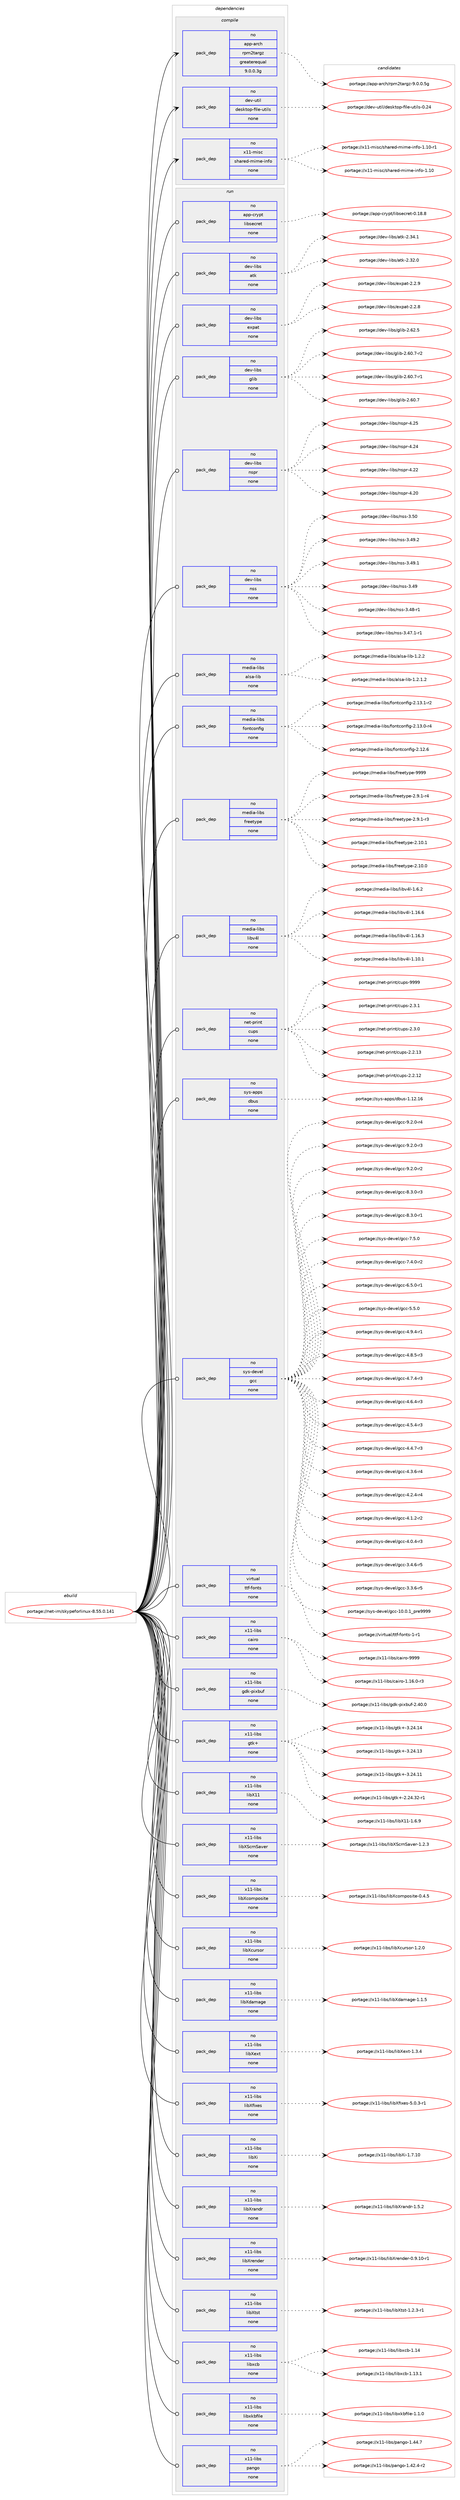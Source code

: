 digraph prolog {

# *************
# Graph options
# *************

newrank=true;
concentrate=true;
compound=true;
graph [rankdir=LR,fontname=Helvetica,fontsize=10,ranksep=1.5];#, ranksep=2.5, nodesep=0.2];
edge  [arrowhead=vee];
node  [fontname=Helvetica,fontsize=10];

# **********
# The ebuild
# **********

subgraph cluster_leftcol {
color=gray;
rank=same;
label=<<i>ebuild</i>>;
id [label="portage://net-im/skypeforlinux-8.55.0.141", color=red, width=4, href="../net-im/skypeforlinux-8.55.0.141.svg"];
}

# ****************
# The dependencies
# ****************

subgraph cluster_midcol {
color=gray;
label=<<i>dependencies</i>>;
subgraph cluster_compile {
fillcolor="#eeeeee";
style=filled;
label=<<i>compile</i>>;
subgraph pack64793 {
dependency84570 [label=<<TABLE BORDER="0" CELLBORDER="1" CELLSPACING="0" CELLPADDING="4" WIDTH="220"><TR><TD ROWSPAN="6" CELLPADDING="30">pack_dep</TD></TR><TR><TD WIDTH="110">no</TD></TR><TR><TD>app-arch</TD></TR><TR><TD>rpm2targz</TD></TR><TR><TD>greaterequal</TD></TR><TR><TD>9.0.0.3g</TD></TR></TABLE>>, shape=none, color=blue];
}
id:e -> dependency84570:w [weight=20,style="solid",arrowhead="vee"];
subgraph pack64794 {
dependency84571 [label=<<TABLE BORDER="0" CELLBORDER="1" CELLSPACING="0" CELLPADDING="4" WIDTH="220"><TR><TD ROWSPAN="6" CELLPADDING="30">pack_dep</TD></TR><TR><TD WIDTH="110">no</TD></TR><TR><TD>dev-util</TD></TR><TR><TD>desktop-file-utils</TD></TR><TR><TD>none</TD></TR><TR><TD></TD></TR></TABLE>>, shape=none, color=blue];
}
id:e -> dependency84571:w [weight=20,style="solid",arrowhead="vee"];
subgraph pack64795 {
dependency84572 [label=<<TABLE BORDER="0" CELLBORDER="1" CELLSPACING="0" CELLPADDING="4" WIDTH="220"><TR><TD ROWSPAN="6" CELLPADDING="30">pack_dep</TD></TR><TR><TD WIDTH="110">no</TD></TR><TR><TD>x11-misc</TD></TR><TR><TD>shared-mime-info</TD></TR><TR><TD>none</TD></TR><TR><TD></TD></TR></TABLE>>, shape=none, color=blue];
}
id:e -> dependency84572:w [weight=20,style="solid",arrowhead="vee"];
}
subgraph cluster_compileandrun {
fillcolor="#eeeeee";
style=filled;
label=<<i>compile and run</i>>;
}
subgraph cluster_run {
fillcolor="#eeeeee";
style=filled;
label=<<i>run</i>>;
subgraph pack64796 {
dependency84573 [label=<<TABLE BORDER="0" CELLBORDER="1" CELLSPACING="0" CELLPADDING="4" WIDTH="220"><TR><TD ROWSPAN="6" CELLPADDING="30">pack_dep</TD></TR><TR><TD WIDTH="110">no</TD></TR><TR><TD>app-crypt</TD></TR><TR><TD>libsecret</TD></TR><TR><TD>none</TD></TR><TR><TD></TD></TR></TABLE>>, shape=none, color=blue];
}
id:e -> dependency84573:w [weight=20,style="solid",arrowhead="odot"];
subgraph pack64797 {
dependency84574 [label=<<TABLE BORDER="0" CELLBORDER="1" CELLSPACING="0" CELLPADDING="4" WIDTH="220"><TR><TD ROWSPAN="6" CELLPADDING="30">pack_dep</TD></TR><TR><TD WIDTH="110">no</TD></TR><TR><TD>dev-libs</TD></TR><TR><TD>atk</TD></TR><TR><TD>none</TD></TR><TR><TD></TD></TR></TABLE>>, shape=none, color=blue];
}
id:e -> dependency84574:w [weight=20,style="solid",arrowhead="odot"];
subgraph pack64798 {
dependency84575 [label=<<TABLE BORDER="0" CELLBORDER="1" CELLSPACING="0" CELLPADDING="4" WIDTH="220"><TR><TD ROWSPAN="6" CELLPADDING="30">pack_dep</TD></TR><TR><TD WIDTH="110">no</TD></TR><TR><TD>dev-libs</TD></TR><TR><TD>expat</TD></TR><TR><TD>none</TD></TR><TR><TD></TD></TR></TABLE>>, shape=none, color=blue];
}
id:e -> dependency84575:w [weight=20,style="solid",arrowhead="odot"];
subgraph pack64799 {
dependency84576 [label=<<TABLE BORDER="0" CELLBORDER="1" CELLSPACING="0" CELLPADDING="4" WIDTH="220"><TR><TD ROWSPAN="6" CELLPADDING="30">pack_dep</TD></TR><TR><TD WIDTH="110">no</TD></TR><TR><TD>dev-libs</TD></TR><TR><TD>glib</TD></TR><TR><TD>none</TD></TR><TR><TD></TD></TR></TABLE>>, shape=none, color=blue];
}
id:e -> dependency84576:w [weight=20,style="solid",arrowhead="odot"];
subgraph pack64800 {
dependency84577 [label=<<TABLE BORDER="0" CELLBORDER="1" CELLSPACING="0" CELLPADDING="4" WIDTH="220"><TR><TD ROWSPAN="6" CELLPADDING="30">pack_dep</TD></TR><TR><TD WIDTH="110">no</TD></TR><TR><TD>dev-libs</TD></TR><TR><TD>nspr</TD></TR><TR><TD>none</TD></TR><TR><TD></TD></TR></TABLE>>, shape=none, color=blue];
}
id:e -> dependency84577:w [weight=20,style="solid",arrowhead="odot"];
subgraph pack64801 {
dependency84578 [label=<<TABLE BORDER="0" CELLBORDER="1" CELLSPACING="0" CELLPADDING="4" WIDTH="220"><TR><TD ROWSPAN="6" CELLPADDING="30">pack_dep</TD></TR><TR><TD WIDTH="110">no</TD></TR><TR><TD>dev-libs</TD></TR><TR><TD>nss</TD></TR><TR><TD>none</TD></TR><TR><TD></TD></TR></TABLE>>, shape=none, color=blue];
}
id:e -> dependency84578:w [weight=20,style="solid",arrowhead="odot"];
subgraph pack64802 {
dependency84579 [label=<<TABLE BORDER="0" CELLBORDER="1" CELLSPACING="0" CELLPADDING="4" WIDTH="220"><TR><TD ROWSPAN="6" CELLPADDING="30">pack_dep</TD></TR><TR><TD WIDTH="110">no</TD></TR><TR><TD>media-libs</TD></TR><TR><TD>alsa-lib</TD></TR><TR><TD>none</TD></TR><TR><TD></TD></TR></TABLE>>, shape=none, color=blue];
}
id:e -> dependency84579:w [weight=20,style="solid",arrowhead="odot"];
subgraph pack64803 {
dependency84580 [label=<<TABLE BORDER="0" CELLBORDER="1" CELLSPACING="0" CELLPADDING="4" WIDTH="220"><TR><TD ROWSPAN="6" CELLPADDING="30">pack_dep</TD></TR><TR><TD WIDTH="110">no</TD></TR><TR><TD>media-libs</TD></TR><TR><TD>fontconfig</TD></TR><TR><TD>none</TD></TR><TR><TD></TD></TR></TABLE>>, shape=none, color=blue];
}
id:e -> dependency84580:w [weight=20,style="solid",arrowhead="odot"];
subgraph pack64804 {
dependency84581 [label=<<TABLE BORDER="0" CELLBORDER="1" CELLSPACING="0" CELLPADDING="4" WIDTH="220"><TR><TD ROWSPAN="6" CELLPADDING="30">pack_dep</TD></TR><TR><TD WIDTH="110">no</TD></TR><TR><TD>media-libs</TD></TR><TR><TD>freetype</TD></TR><TR><TD>none</TD></TR><TR><TD></TD></TR></TABLE>>, shape=none, color=blue];
}
id:e -> dependency84581:w [weight=20,style="solid",arrowhead="odot"];
subgraph pack64805 {
dependency84582 [label=<<TABLE BORDER="0" CELLBORDER="1" CELLSPACING="0" CELLPADDING="4" WIDTH="220"><TR><TD ROWSPAN="6" CELLPADDING="30">pack_dep</TD></TR><TR><TD WIDTH="110">no</TD></TR><TR><TD>media-libs</TD></TR><TR><TD>libv4l</TD></TR><TR><TD>none</TD></TR><TR><TD></TD></TR></TABLE>>, shape=none, color=blue];
}
id:e -> dependency84582:w [weight=20,style="solid",arrowhead="odot"];
subgraph pack64806 {
dependency84583 [label=<<TABLE BORDER="0" CELLBORDER="1" CELLSPACING="0" CELLPADDING="4" WIDTH="220"><TR><TD ROWSPAN="6" CELLPADDING="30">pack_dep</TD></TR><TR><TD WIDTH="110">no</TD></TR><TR><TD>net-print</TD></TR><TR><TD>cups</TD></TR><TR><TD>none</TD></TR><TR><TD></TD></TR></TABLE>>, shape=none, color=blue];
}
id:e -> dependency84583:w [weight=20,style="solid",arrowhead="odot"];
subgraph pack64807 {
dependency84584 [label=<<TABLE BORDER="0" CELLBORDER="1" CELLSPACING="0" CELLPADDING="4" WIDTH="220"><TR><TD ROWSPAN="6" CELLPADDING="30">pack_dep</TD></TR><TR><TD WIDTH="110">no</TD></TR><TR><TD>sys-apps</TD></TR><TR><TD>dbus</TD></TR><TR><TD>none</TD></TR><TR><TD></TD></TR></TABLE>>, shape=none, color=blue];
}
id:e -> dependency84584:w [weight=20,style="solid",arrowhead="odot"];
subgraph pack64808 {
dependency84585 [label=<<TABLE BORDER="0" CELLBORDER="1" CELLSPACING="0" CELLPADDING="4" WIDTH="220"><TR><TD ROWSPAN="6" CELLPADDING="30">pack_dep</TD></TR><TR><TD WIDTH="110">no</TD></TR><TR><TD>sys-devel</TD></TR><TR><TD>gcc</TD></TR><TR><TD>none</TD></TR><TR><TD></TD></TR></TABLE>>, shape=none, color=blue];
}
id:e -> dependency84585:w [weight=20,style="solid",arrowhead="odot"];
subgraph pack64809 {
dependency84586 [label=<<TABLE BORDER="0" CELLBORDER="1" CELLSPACING="0" CELLPADDING="4" WIDTH="220"><TR><TD ROWSPAN="6" CELLPADDING="30">pack_dep</TD></TR><TR><TD WIDTH="110">no</TD></TR><TR><TD>virtual</TD></TR><TR><TD>ttf-fonts</TD></TR><TR><TD>none</TD></TR><TR><TD></TD></TR></TABLE>>, shape=none, color=blue];
}
id:e -> dependency84586:w [weight=20,style="solid",arrowhead="odot"];
subgraph pack64810 {
dependency84587 [label=<<TABLE BORDER="0" CELLBORDER="1" CELLSPACING="0" CELLPADDING="4" WIDTH="220"><TR><TD ROWSPAN="6" CELLPADDING="30">pack_dep</TD></TR><TR><TD WIDTH="110">no</TD></TR><TR><TD>x11-libs</TD></TR><TR><TD>cairo</TD></TR><TR><TD>none</TD></TR><TR><TD></TD></TR></TABLE>>, shape=none, color=blue];
}
id:e -> dependency84587:w [weight=20,style="solid",arrowhead="odot"];
subgraph pack64811 {
dependency84588 [label=<<TABLE BORDER="0" CELLBORDER="1" CELLSPACING="0" CELLPADDING="4" WIDTH="220"><TR><TD ROWSPAN="6" CELLPADDING="30">pack_dep</TD></TR><TR><TD WIDTH="110">no</TD></TR><TR><TD>x11-libs</TD></TR><TR><TD>gdk-pixbuf</TD></TR><TR><TD>none</TD></TR><TR><TD></TD></TR></TABLE>>, shape=none, color=blue];
}
id:e -> dependency84588:w [weight=20,style="solid",arrowhead="odot"];
subgraph pack64812 {
dependency84589 [label=<<TABLE BORDER="0" CELLBORDER="1" CELLSPACING="0" CELLPADDING="4" WIDTH="220"><TR><TD ROWSPAN="6" CELLPADDING="30">pack_dep</TD></TR><TR><TD WIDTH="110">no</TD></TR><TR><TD>x11-libs</TD></TR><TR><TD>gtk+</TD></TR><TR><TD>none</TD></TR><TR><TD></TD></TR></TABLE>>, shape=none, color=blue];
}
id:e -> dependency84589:w [weight=20,style="solid",arrowhead="odot"];
subgraph pack64813 {
dependency84590 [label=<<TABLE BORDER="0" CELLBORDER="1" CELLSPACING="0" CELLPADDING="4" WIDTH="220"><TR><TD ROWSPAN="6" CELLPADDING="30">pack_dep</TD></TR><TR><TD WIDTH="110">no</TD></TR><TR><TD>x11-libs</TD></TR><TR><TD>libX11</TD></TR><TR><TD>none</TD></TR><TR><TD></TD></TR></TABLE>>, shape=none, color=blue];
}
id:e -> dependency84590:w [weight=20,style="solid",arrowhead="odot"];
subgraph pack64814 {
dependency84591 [label=<<TABLE BORDER="0" CELLBORDER="1" CELLSPACING="0" CELLPADDING="4" WIDTH="220"><TR><TD ROWSPAN="6" CELLPADDING="30">pack_dep</TD></TR><TR><TD WIDTH="110">no</TD></TR><TR><TD>x11-libs</TD></TR><TR><TD>libXScrnSaver</TD></TR><TR><TD>none</TD></TR><TR><TD></TD></TR></TABLE>>, shape=none, color=blue];
}
id:e -> dependency84591:w [weight=20,style="solid",arrowhead="odot"];
subgraph pack64815 {
dependency84592 [label=<<TABLE BORDER="0" CELLBORDER="1" CELLSPACING="0" CELLPADDING="4" WIDTH="220"><TR><TD ROWSPAN="6" CELLPADDING="30">pack_dep</TD></TR><TR><TD WIDTH="110">no</TD></TR><TR><TD>x11-libs</TD></TR><TR><TD>libXcomposite</TD></TR><TR><TD>none</TD></TR><TR><TD></TD></TR></TABLE>>, shape=none, color=blue];
}
id:e -> dependency84592:w [weight=20,style="solid",arrowhead="odot"];
subgraph pack64816 {
dependency84593 [label=<<TABLE BORDER="0" CELLBORDER="1" CELLSPACING="0" CELLPADDING="4" WIDTH="220"><TR><TD ROWSPAN="6" CELLPADDING="30">pack_dep</TD></TR><TR><TD WIDTH="110">no</TD></TR><TR><TD>x11-libs</TD></TR><TR><TD>libXcursor</TD></TR><TR><TD>none</TD></TR><TR><TD></TD></TR></TABLE>>, shape=none, color=blue];
}
id:e -> dependency84593:w [weight=20,style="solid",arrowhead="odot"];
subgraph pack64817 {
dependency84594 [label=<<TABLE BORDER="0" CELLBORDER="1" CELLSPACING="0" CELLPADDING="4" WIDTH="220"><TR><TD ROWSPAN="6" CELLPADDING="30">pack_dep</TD></TR><TR><TD WIDTH="110">no</TD></TR><TR><TD>x11-libs</TD></TR><TR><TD>libXdamage</TD></TR><TR><TD>none</TD></TR><TR><TD></TD></TR></TABLE>>, shape=none, color=blue];
}
id:e -> dependency84594:w [weight=20,style="solid",arrowhead="odot"];
subgraph pack64818 {
dependency84595 [label=<<TABLE BORDER="0" CELLBORDER="1" CELLSPACING="0" CELLPADDING="4" WIDTH="220"><TR><TD ROWSPAN="6" CELLPADDING="30">pack_dep</TD></TR><TR><TD WIDTH="110">no</TD></TR><TR><TD>x11-libs</TD></TR><TR><TD>libXext</TD></TR><TR><TD>none</TD></TR><TR><TD></TD></TR></TABLE>>, shape=none, color=blue];
}
id:e -> dependency84595:w [weight=20,style="solid",arrowhead="odot"];
subgraph pack64819 {
dependency84596 [label=<<TABLE BORDER="0" CELLBORDER="1" CELLSPACING="0" CELLPADDING="4" WIDTH="220"><TR><TD ROWSPAN="6" CELLPADDING="30">pack_dep</TD></TR><TR><TD WIDTH="110">no</TD></TR><TR><TD>x11-libs</TD></TR><TR><TD>libXfixes</TD></TR><TR><TD>none</TD></TR><TR><TD></TD></TR></TABLE>>, shape=none, color=blue];
}
id:e -> dependency84596:w [weight=20,style="solid",arrowhead="odot"];
subgraph pack64820 {
dependency84597 [label=<<TABLE BORDER="0" CELLBORDER="1" CELLSPACING="0" CELLPADDING="4" WIDTH="220"><TR><TD ROWSPAN="6" CELLPADDING="30">pack_dep</TD></TR><TR><TD WIDTH="110">no</TD></TR><TR><TD>x11-libs</TD></TR><TR><TD>libXi</TD></TR><TR><TD>none</TD></TR><TR><TD></TD></TR></TABLE>>, shape=none, color=blue];
}
id:e -> dependency84597:w [weight=20,style="solid",arrowhead="odot"];
subgraph pack64821 {
dependency84598 [label=<<TABLE BORDER="0" CELLBORDER="1" CELLSPACING="0" CELLPADDING="4" WIDTH="220"><TR><TD ROWSPAN="6" CELLPADDING="30">pack_dep</TD></TR><TR><TD WIDTH="110">no</TD></TR><TR><TD>x11-libs</TD></TR><TR><TD>libXrandr</TD></TR><TR><TD>none</TD></TR><TR><TD></TD></TR></TABLE>>, shape=none, color=blue];
}
id:e -> dependency84598:w [weight=20,style="solid",arrowhead="odot"];
subgraph pack64822 {
dependency84599 [label=<<TABLE BORDER="0" CELLBORDER="1" CELLSPACING="0" CELLPADDING="4" WIDTH="220"><TR><TD ROWSPAN="6" CELLPADDING="30">pack_dep</TD></TR><TR><TD WIDTH="110">no</TD></TR><TR><TD>x11-libs</TD></TR><TR><TD>libXrender</TD></TR><TR><TD>none</TD></TR><TR><TD></TD></TR></TABLE>>, shape=none, color=blue];
}
id:e -> dependency84599:w [weight=20,style="solid",arrowhead="odot"];
subgraph pack64823 {
dependency84600 [label=<<TABLE BORDER="0" CELLBORDER="1" CELLSPACING="0" CELLPADDING="4" WIDTH="220"><TR><TD ROWSPAN="6" CELLPADDING="30">pack_dep</TD></TR><TR><TD WIDTH="110">no</TD></TR><TR><TD>x11-libs</TD></TR><TR><TD>libXtst</TD></TR><TR><TD>none</TD></TR><TR><TD></TD></TR></TABLE>>, shape=none, color=blue];
}
id:e -> dependency84600:w [weight=20,style="solid",arrowhead="odot"];
subgraph pack64824 {
dependency84601 [label=<<TABLE BORDER="0" CELLBORDER="1" CELLSPACING="0" CELLPADDING="4" WIDTH="220"><TR><TD ROWSPAN="6" CELLPADDING="30">pack_dep</TD></TR><TR><TD WIDTH="110">no</TD></TR><TR><TD>x11-libs</TD></TR><TR><TD>libxcb</TD></TR><TR><TD>none</TD></TR><TR><TD></TD></TR></TABLE>>, shape=none, color=blue];
}
id:e -> dependency84601:w [weight=20,style="solid",arrowhead="odot"];
subgraph pack64825 {
dependency84602 [label=<<TABLE BORDER="0" CELLBORDER="1" CELLSPACING="0" CELLPADDING="4" WIDTH="220"><TR><TD ROWSPAN="6" CELLPADDING="30">pack_dep</TD></TR><TR><TD WIDTH="110">no</TD></TR><TR><TD>x11-libs</TD></TR><TR><TD>libxkbfile</TD></TR><TR><TD>none</TD></TR><TR><TD></TD></TR></TABLE>>, shape=none, color=blue];
}
id:e -> dependency84602:w [weight=20,style="solid",arrowhead="odot"];
subgraph pack64826 {
dependency84603 [label=<<TABLE BORDER="0" CELLBORDER="1" CELLSPACING="0" CELLPADDING="4" WIDTH="220"><TR><TD ROWSPAN="6" CELLPADDING="30">pack_dep</TD></TR><TR><TD WIDTH="110">no</TD></TR><TR><TD>x11-libs</TD></TR><TR><TD>pango</TD></TR><TR><TD>none</TD></TR><TR><TD></TD></TR></TABLE>>, shape=none, color=blue];
}
id:e -> dependency84603:w [weight=20,style="solid",arrowhead="odot"];
}
}

# **************
# The candidates
# **************

subgraph cluster_choices {
rank=same;
color=gray;
label=<<i>candidates</i>>;

subgraph choice64793 {
color=black;
nodesep=1;
choice971121124597114991044711411210950116971141031224557464846484653103 [label="portage://app-arch/rpm2targz-9.0.0.5g", color=red, width=4,href="../app-arch/rpm2targz-9.0.0.5g.svg"];
dependency84570:e -> choice971121124597114991044711411210950116971141031224557464846484653103:w [style=dotted,weight="100"];
}
subgraph choice64794 {
color=black;
nodesep=1;
choice100101118451171161051084710010111510711611111245102105108101451171161051081154548465052 [label="portage://dev-util/desktop-file-utils-0.24", color=red, width=4,href="../dev-util/desktop-file-utils-0.24.svg"];
dependency84571:e -> choice100101118451171161051084710010111510711611111245102105108101451171161051081154548465052:w [style=dotted,weight="100"];
}
subgraph choice64795 {
color=black;
nodesep=1;
choice120494945109105115994711510497114101100451091051091014510511010211145494649484511449 [label="portage://x11-misc/shared-mime-info-1.10-r1", color=red, width=4,href="../x11-misc/shared-mime-info-1.10-r1.svg"];
choice12049494510910511599471151049711410110045109105109101451051101021114549464948 [label="portage://x11-misc/shared-mime-info-1.10", color=red, width=4,href="../x11-misc/shared-mime-info-1.10.svg"];
dependency84572:e -> choice120494945109105115994711510497114101100451091051091014510511010211145494649484511449:w [style=dotted,weight="100"];
dependency84572:e -> choice12049494510910511599471151049711410110045109105109101451051101021114549464948:w [style=dotted,weight="100"];
}
subgraph choice64796 {
color=black;
nodesep=1;
choice97112112459911412111211647108105981151019911410111645484649564656 [label="portage://app-crypt/libsecret-0.18.8", color=red, width=4,href="../app-crypt/libsecret-0.18.8.svg"];
dependency84573:e -> choice97112112459911412111211647108105981151019911410111645484649564656:w [style=dotted,weight="100"];
}
subgraph choice64797 {
color=black;
nodesep=1;
choice1001011184510810598115479711610745504651524649 [label="portage://dev-libs/atk-2.34.1", color=red, width=4,href="../dev-libs/atk-2.34.1.svg"];
choice1001011184510810598115479711610745504651504648 [label="portage://dev-libs/atk-2.32.0", color=red, width=4,href="../dev-libs/atk-2.32.0.svg"];
dependency84574:e -> choice1001011184510810598115479711610745504651524649:w [style=dotted,weight="100"];
dependency84574:e -> choice1001011184510810598115479711610745504651504648:w [style=dotted,weight="100"];
}
subgraph choice64798 {
color=black;
nodesep=1;
choice10010111845108105981154710112011297116455046504657 [label="portage://dev-libs/expat-2.2.9", color=red, width=4,href="../dev-libs/expat-2.2.9.svg"];
choice10010111845108105981154710112011297116455046504656 [label="portage://dev-libs/expat-2.2.8", color=red, width=4,href="../dev-libs/expat-2.2.8.svg"];
dependency84575:e -> choice10010111845108105981154710112011297116455046504657:w [style=dotted,weight="100"];
dependency84575:e -> choice10010111845108105981154710112011297116455046504656:w [style=dotted,weight="100"];
}
subgraph choice64799 {
color=black;
nodesep=1;
choice1001011184510810598115471031081059845504654504653 [label="portage://dev-libs/glib-2.62.5", color=red, width=4,href="../dev-libs/glib-2.62.5.svg"];
choice10010111845108105981154710310810598455046544846554511450 [label="portage://dev-libs/glib-2.60.7-r2", color=red, width=4,href="../dev-libs/glib-2.60.7-r2.svg"];
choice10010111845108105981154710310810598455046544846554511449 [label="portage://dev-libs/glib-2.60.7-r1", color=red, width=4,href="../dev-libs/glib-2.60.7-r1.svg"];
choice1001011184510810598115471031081059845504654484655 [label="portage://dev-libs/glib-2.60.7", color=red, width=4,href="../dev-libs/glib-2.60.7.svg"];
dependency84576:e -> choice1001011184510810598115471031081059845504654504653:w [style=dotted,weight="100"];
dependency84576:e -> choice10010111845108105981154710310810598455046544846554511450:w [style=dotted,weight="100"];
dependency84576:e -> choice10010111845108105981154710310810598455046544846554511449:w [style=dotted,weight="100"];
dependency84576:e -> choice1001011184510810598115471031081059845504654484655:w [style=dotted,weight="100"];
}
subgraph choice64800 {
color=black;
nodesep=1;
choice1001011184510810598115471101151121144552465053 [label="portage://dev-libs/nspr-4.25", color=red, width=4,href="../dev-libs/nspr-4.25.svg"];
choice1001011184510810598115471101151121144552465052 [label="portage://dev-libs/nspr-4.24", color=red, width=4,href="../dev-libs/nspr-4.24.svg"];
choice1001011184510810598115471101151121144552465050 [label="portage://dev-libs/nspr-4.22", color=red, width=4,href="../dev-libs/nspr-4.22.svg"];
choice1001011184510810598115471101151121144552465048 [label="portage://dev-libs/nspr-4.20", color=red, width=4,href="../dev-libs/nspr-4.20.svg"];
dependency84577:e -> choice1001011184510810598115471101151121144552465053:w [style=dotted,weight="100"];
dependency84577:e -> choice1001011184510810598115471101151121144552465052:w [style=dotted,weight="100"];
dependency84577:e -> choice1001011184510810598115471101151121144552465050:w [style=dotted,weight="100"];
dependency84577:e -> choice1001011184510810598115471101151121144552465048:w [style=dotted,weight="100"];
}
subgraph choice64801 {
color=black;
nodesep=1;
choice1001011184510810598115471101151154551465348 [label="portage://dev-libs/nss-3.50", color=red, width=4,href="../dev-libs/nss-3.50.svg"];
choice10010111845108105981154711011511545514652574650 [label="portage://dev-libs/nss-3.49.2", color=red, width=4,href="../dev-libs/nss-3.49.2.svg"];
choice10010111845108105981154711011511545514652574649 [label="portage://dev-libs/nss-3.49.1", color=red, width=4,href="../dev-libs/nss-3.49.1.svg"];
choice1001011184510810598115471101151154551465257 [label="portage://dev-libs/nss-3.49", color=red, width=4,href="../dev-libs/nss-3.49.svg"];
choice10010111845108105981154711011511545514652564511449 [label="portage://dev-libs/nss-3.48-r1", color=red, width=4,href="../dev-libs/nss-3.48-r1.svg"];
choice100101118451081059811547110115115455146525546494511449 [label="portage://dev-libs/nss-3.47.1-r1", color=red, width=4,href="../dev-libs/nss-3.47.1-r1.svg"];
dependency84578:e -> choice1001011184510810598115471101151154551465348:w [style=dotted,weight="100"];
dependency84578:e -> choice10010111845108105981154711011511545514652574650:w [style=dotted,weight="100"];
dependency84578:e -> choice10010111845108105981154711011511545514652574649:w [style=dotted,weight="100"];
dependency84578:e -> choice1001011184510810598115471101151154551465257:w [style=dotted,weight="100"];
dependency84578:e -> choice10010111845108105981154711011511545514652564511449:w [style=dotted,weight="100"];
dependency84578:e -> choice100101118451081059811547110115115455146525546494511449:w [style=dotted,weight="100"];
}
subgraph choice64802 {
color=black;
nodesep=1;
choice1091011001059745108105981154797108115974510810598454946504650 [label="portage://media-libs/alsa-lib-1.2.2", color=red, width=4,href="../media-libs/alsa-lib-1.2.2.svg"];
choice10910110010597451081059811547971081159745108105984549465046494650 [label="portage://media-libs/alsa-lib-1.2.1.2", color=red, width=4,href="../media-libs/alsa-lib-1.2.1.2.svg"];
dependency84579:e -> choice1091011001059745108105981154797108115974510810598454946504650:w [style=dotted,weight="100"];
dependency84579:e -> choice10910110010597451081059811547971081159745108105984549465046494650:w [style=dotted,weight="100"];
}
subgraph choice64803 {
color=black;
nodesep=1;
choice1091011001059745108105981154710211111011699111110102105103455046495146494511450 [label="portage://media-libs/fontconfig-2.13.1-r2", color=red, width=4,href="../media-libs/fontconfig-2.13.1-r2.svg"];
choice1091011001059745108105981154710211111011699111110102105103455046495146484511452 [label="portage://media-libs/fontconfig-2.13.0-r4", color=red, width=4,href="../media-libs/fontconfig-2.13.0-r4.svg"];
choice109101100105974510810598115471021111101169911111010210510345504649504654 [label="portage://media-libs/fontconfig-2.12.6", color=red, width=4,href="../media-libs/fontconfig-2.12.6.svg"];
dependency84580:e -> choice1091011001059745108105981154710211111011699111110102105103455046495146494511450:w [style=dotted,weight="100"];
dependency84580:e -> choice1091011001059745108105981154710211111011699111110102105103455046495146484511452:w [style=dotted,weight="100"];
dependency84580:e -> choice109101100105974510810598115471021111101169911111010210510345504649504654:w [style=dotted,weight="100"];
}
subgraph choice64804 {
color=black;
nodesep=1;
choice109101100105974510810598115471021141011011161211121014557575757 [label="portage://media-libs/freetype-9999", color=red, width=4,href="../media-libs/freetype-9999.svg"];
choice109101100105974510810598115471021141011011161211121014550465746494511452 [label="portage://media-libs/freetype-2.9.1-r4", color=red, width=4,href="../media-libs/freetype-2.9.1-r4.svg"];
choice109101100105974510810598115471021141011011161211121014550465746494511451 [label="portage://media-libs/freetype-2.9.1-r3", color=red, width=4,href="../media-libs/freetype-2.9.1-r3.svg"];
choice1091011001059745108105981154710211410110111612111210145504649484649 [label="portage://media-libs/freetype-2.10.1", color=red, width=4,href="../media-libs/freetype-2.10.1.svg"];
choice1091011001059745108105981154710211410110111612111210145504649484648 [label="portage://media-libs/freetype-2.10.0", color=red, width=4,href="../media-libs/freetype-2.10.0.svg"];
dependency84581:e -> choice109101100105974510810598115471021141011011161211121014557575757:w [style=dotted,weight="100"];
dependency84581:e -> choice109101100105974510810598115471021141011011161211121014550465746494511452:w [style=dotted,weight="100"];
dependency84581:e -> choice109101100105974510810598115471021141011011161211121014550465746494511451:w [style=dotted,weight="100"];
dependency84581:e -> choice1091011001059745108105981154710211410110111612111210145504649484649:w [style=dotted,weight="100"];
dependency84581:e -> choice1091011001059745108105981154710211410110111612111210145504649484648:w [style=dotted,weight="100"];
}
subgraph choice64805 {
color=black;
nodesep=1;
choice109101100105974510810598115471081059811852108454946544650 [label="portage://media-libs/libv4l-1.6.2", color=red, width=4,href="../media-libs/libv4l-1.6.2.svg"];
choice10910110010597451081059811547108105981185210845494649544654 [label="portage://media-libs/libv4l-1.16.6", color=red, width=4,href="../media-libs/libv4l-1.16.6.svg"];
choice10910110010597451081059811547108105981185210845494649544651 [label="portage://media-libs/libv4l-1.16.3", color=red, width=4,href="../media-libs/libv4l-1.16.3.svg"];
choice10910110010597451081059811547108105981185210845494649484649 [label="portage://media-libs/libv4l-1.10.1", color=red, width=4,href="../media-libs/libv4l-1.10.1.svg"];
dependency84582:e -> choice109101100105974510810598115471081059811852108454946544650:w [style=dotted,weight="100"];
dependency84582:e -> choice10910110010597451081059811547108105981185210845494649544654:w [style=dotted,weight="100"];
dependency84582:e -> choice10910110010597451081059811547108105981185210845494649544651:w [style=dotted,weight="100"];
dependency84582:e -> choice10910110010597451081059811547108105981185210845494649484649:w [style=dotted,weight="100"];
}
subgraph choice64806 {
color=black;
nodesep=1;
choice1101011164511211410511011647991171121154557575757 [label="portage://net-print/cups-9999", color=red, width=4,href="../net-print/cups-9999.svg"];
choice110101116451121141051101164799117112115455046514649 [label="portage://net-print/cups-2.3.1", color=red, width=4,href="../net-print/cups-2.3.1.svg"];
choice110101116451121141051101164799117112115455046514648 [label="portage://net-print/cups-2.3.0", color=red, width=4,href="../net-print/cups-2.3.0.svg"];
choice11010111645112114105110116479911711211545504650464951 [label="portage://net-print/cups-2.2.13", color=red, width=4,href="../net-print/cups-2.2.13.svg"];
choice11010111645112114105110116479911711211545504650464950 [label="portage://net-print/cups-2.2.12", color=red, width=4,href="../net-print/cups-2.2.12.svg"];
dependency84583:e -> choice1101011164511211410511011647991171121154557575757:w [style=dotted,weight="100"];
dependency84583:e -> choice110101116451121141051101164799117112115455046514649:w [style=dotted,weight="100"];
dependency84583:e -> choice110101116451121141051101164799117112115455046514648:w [style=dotted,weight="100"];
dependency84583:e -> choice11010111645112114105110116479911711211545504650464951:w [style=dotted,weight="100"];
dependency84583:e -> choice11010111645112114105110116479911711211545504650464950:w [style=dotted,weight="100"];
}
subgraph choice64807 {
color=black;
nodesep=1;
choice115121115459711211211547100981171154549464950464954 [label="portage://sys-apps/dbus-1.12.16", color=red, width=4,href="../sys-apps/dbus-1.12.16.svg"];
dependency84584:e -> choice115121115459711211211547100981171154549464950464954:w [style=dotted,weight="100"];
}
subgraph choice64808 {
color=black;
nodesep=1;
choice115121115451001011181011084710399994557465046484511452 [label="portage://sys-devel/gcc-9.2.0-r4", color=red, width=4,href="../sys-devel/gcc-9.2.0-r4.svg"];
choice115121115451001011181011084710399994557465046484511451 [label="portage://sys-devel/gcc-9.2.0-r3", color=red, width=4,href="../sys-devel/gcc-9.2.0-r3.svg"];
choice115121115451001011181011084710399994557465046484511450 [label="portage://sys-devel/gcc-9.2.0-r2", color=red, width=4,href="../sys-devel/gcc-9.2.0-r2.svg"];
choice115121115451001011181011084710399994556465146484511451 [label="portage://sys-devel/gcc-8.3.0-r3", color=red, width=4,href="../sys-devel/gcc-8.3.0-r3.svg"];
choice115121115451001011181011084710399994556465146484511449 [label="portage://sys-devel/gcc-8.3.0-r1", color=red, width=4,href="../sys-devel/gcc-8.3.0-r1.svg"];
choice11512111545100101118101108471039999455546534648 [label="portage://sys-devel/gcc-7.5.0", color=red, width=4,href="../sys-devel/gcc-7.5.0.svg"];
choice115121115451001011181011084710399994555465246484511450 [label="portage://sys-devel/gcc-7.4.0-r2", color=red, width=4,href="../sys-devel/gcc-7.4.0-r2.svg"];
choice115121115451001011181011084710399994554465346484511449 [label="portage://sys-devel/gcc-6.5.0-r1", color=red, width=4,href="../sys-devel/gcc-6.5.0-r1.svg"];
choice11512111545100101118101108471039999455346534648 [label="portage://sys-devel/gcc-5.5.0", color=red, width=4,href="../sys-devel/gcc-5.5.0.svg"];
choice115121115451001011181011084710399994552465746524511449 [label="portage://sys-devel/gcc-4.9.4-r1", color=red, width=4,href="../sys-devel/gcc-4.9.4-r1.svg"];
choice115121115451001011181011084710399994552465646534511451 [label="portage://sys-devel/gcc-4.8.5-r3", color=red, width=4,href="../sys-devel/gcc-4.8.5-r3.svg"];
choice115121115451001011181011084710399994552465546524511451 [label="portage://sys-devel/gcc-4.7.4-r3", color=red, width=4,href="../sys-devel/gcc-4.7.4-r3.svg"];
choice115121115451001011181011084710399994552465446524511451 [label="portage://sys-devel/gcc-4.6.4-r3", color=red, width=4,href="../sys-devel/gcc-4.6.4-r3.svg"];
choice115121115451001011181011084710399994552465346524511451 [label="portage://sys-devel/gcc-4.5.4-r3", color=red, width=4,href="../sys-devel/gcc-4.5.4-r3.svg"];
choice115121115451001011181011084710399994552465246554511451 [label="portage://sys-devel/gcc-4.4.7-r3", color=red, width=4,href="../sys-devel/gcc-4.4.7-r3.svg"];
choice115121115451001011181011084710399994552465146544511452 [label="portage://sys-devel/gcc-4.3.6-r4", color=red, width=4,href="../sys-devel/gcc-4.3.6-r4.svg"];
choice115121115451001011181011084710399994552465046524511452 [label="portage://sys-devel/gcc-4.2.4-r4", color=red, width=4,href="../sys-devel/gcc-4.2.4-r4.svg"];
choice115121115451001011181011084710399994552464946504511450 [label="portage://sys-devel/gcc-4.1.2-r2", color=red, width=4,href="../sys-devel/gcc-4.1.2-r2.svg"];
choice115121115451001011181011084710399994552464846524511451 [label="portage://sys-devel/gcc-4.0.4-r3", color=red, width=4,href="../sys-devel/gcc-4.0.4-r3.svg"];
choice115121115451001011181011084710399994551465246544511453 [label="portage://sys-devel/gcc-3.4.6-r5", color=red, width=4,href="../sys-devel/gcc-3.4.6-r5.svg"];
choice115121115451001011181011084710399994551465146544511453 [label="portage://sys-devel/gcc-3.3.6-r5", color=red, width=4,href="../sys-devel/gcc-3.3.6-r5.svg"];
choice11512111545100101118101108471039999454948464846499511211410157575757 [label="portage://sys-devel/gcc-10.0.1_pre9999", color=red, width=4,href="../sys-devel/gcc-10.0.1_pre9999.svg"];
dependency84585:e -> choice115121115451001011181011084710399994557465046484511452:w [style=dotted,weight="100"];
dependency84585:e -> choice115121115451001011181011084710399994557465046484511451:w [style=dotted,weight="100"];
dependency84585:e -> choice115121115451001011181011084710399994557465046484511450:w [style=dotted,weight="100"];
dependency84585:e -> choice115121115451001011181011084710399994556465146484511451:w [style=dotted,weight="100"];
dependency84585:e -> choice115121115451001011181011084710399994556465146484511449:w [style=dotted,weight="100"];
dependency84585:e -> choice11512111545100101118101108471039999455546534648:w [style=dotted,weight="100"];
dependency84585:e -> choice115121115451001011181011084710399994555465246484511450:w [style=dotted,weight="100"];
dependency84585:e -> choice115121115451001011181011084710399994554465346484511449:w [style=dotted,weight="100"];
dependency84585:e -> choice11512111545100101118101108471039999455346534648:w [style=dotted,weight="100"];
dependency84585:e -> choice115121115451001011181011084710399994552465746524511449:w [style=dotted,weight="100"];
dependency84585:e -> choice115121115451001011181011084710399994552465646534511451:w [style=dotted,weight="100"];
dependency84585:e -> choice115121115451001011181011084710399994552465546524511451:w [style=dotted,weight="100"];
dependency84585:e -> choice115121115451001011181011084710399994552465446524511451:w [style=dotted,weight="100"];
dependency84585:e -> choice115121115451001011181011084710399994552465346524511451:w [style=dotted,weight="100"];
dependency84585:e -> choice115121115451001011181011084710399994552465246554511451:w [style=dotted,weight="100"];
dependency84585:e -> choice115121115451001011181011084710399994552465146544511452:w [style=dotted,weight="100"];
dependency84585:e -> choice115121115451001011181011084710399994552465046524511452:w [style=dotted,weight="100"];
dependency84585:e -> choice115121115451001011181011084710399994552464946504511450:w [style=dotted,weight="100"];
dependency84585:e -> choice115121115451001011181011084710399994552464846524511451:w [style=dotted,weight="100"];
dependency84585:e -> choice115121115451001011181011084710399994551465246544511453:w [style=dotted,weight="100"];
dependency84585:e -> choice115121115451001011181011084710399994551465146544511453:w [style=dotted,weight="100"];
dependency84585:e -> choice11512111545100101118101108471039999454948464846499511211410157575757:w [style=dotted,weight="100"];
}
subgraph choice64809 {
color=black;
nodesep=1;
choice11810511411611797108471161161024510211111011611545494511449 [label="portage://virtual/ttf-fonts-1-r1", color=red, width=4,href="../virtual/ttf-fonts-1-r1.svg"];
dependency84586:e -> choice11810511411611797108471161161024510211111011611545494511449:w [style=dotted,weight="100"];
}
subgraph choice64810 {
color=black;
nodesep=1;
choice120494945108105981154799971051141114557575757 [label="portage://x11-libs/cairo-9999", color=red, width=4,href="../x11-libs/cairo-9999.svg"];
choice12049494510810598115479997105114111454946495446484511451 [label="portage://x11-libs/cairo-1.16.0-r3", color=red, width=4,href="../x11-libs/cairo-1.16.0-r3.svg"];
dependency84587:e -> choice120494945108105981154799971051141114557575757:w [style=dotted,weight="100"];
dependency84587:e -> choice12049494510810598115479997105114111454946495446484511451:w [style=dotted,weight="100"];
}
subgraph choice64811 {
color=black;
nodesep=1;
choice1204949451081059811547103100107451121051209811710245504652484648 [label="portage://x11-libs/gdk-pixbuf-2.40.0", color=red, width=4,href="../x11-libs/gdk-pixbuf-2.40.0.svg"];
dependency84588:e -> choice1204949451081059811547103100107451121051209811710245504652484648:w [style=dotted,weight="100"];
}
subgraph choice64812 {
color=black;
nodesep=1;
choice1204949451081059811547103116107434551465052464952 [label="portage://x11-libs/gtk+-3.24.14", color=red, width=4,href="../x11-libs/gtk+-3.24.14.svg"];
choice1204949451081059811547103116107434551465052464951 [label="portage://x11-libs/gtk+-3.24.13", color=red, width=4,href="../x11-libs/gtk+-3.24.13.svg"];
choice1204949451081059811547103116107434551465052464949 [label="portage://x11-libs/gtk+-3.24.11", color=red, width=4,href="../x11-libs/gtk+-3.24.11.svg"];
choice12049494510810598115471031161074345504650524651504511449 [label="portage://x11-libs/gtk+-2.24.32-r1", color=red, width=4,href="../x11-libs/gtk+-2.24.32-r1.svg"];
dependency84589:e -> choice1204949451081059811547103116107434551465052464952:w [style=dotted,weight="100"];
dependency84589:e -> choice1204949451081059811547103116107434551465052464951:w [style=dotted,weight="100"];
dependency84589:e -> choice1204949451081059811547103116107434551465052464949:w [style=dotted,weight="100"];
dependency84589:e -> choice12049494510810598115471031161074345504650524651504511449:w [style=dotted,weight="100"];
}
subgraph choice64813 {
color=black;
nodesep=1;
choice120494945108105981154710810598884949454946544657 [label="portage://x11-libs/libX11-1.6.9", color=red, width=4,href="../x11-libs/libX11-1.6.9.svg"];
dependency84590:e -> choice120494945108105981154710810598884949454946544657:w [style=dotted,weight="100"];
}
subgraph choice64814 {
color=black;
nodesep=1;
choice1204949451081059811547108105988883991141108397118101114454946504651 [label="portage://x11-libs/libXScrnSaver-1.2.3", color=red, width=4,href="../x11-libs/libXScrnSaver-1.2.3.svg"];
dependency84591:e -> choice1204949451081059811547108105988883991141108397118101114454946504651:w [style=dotted,weight="100"];
}
subgraph choice64815 {
color=black;
nodesep=1;
choice1204949451081059811547108105988899111109112111115105116101454846524653 [label="portage://x11-libs/libXcomposite-0.4.5", color=red, width=4,href="../x11-libs/libXcomposite-0.4.5.svg"];
dependency84592:e -> choice1204949451081059811547108105988899111109112111115105116101454846524653:w [style=dotted,weight="100"];
}
subgraph choice64816 {
color=black;
nodesep=1;
choice1204949451081059811547108105988899117114115111114454946504648 [label="portage://x11-libs/libXcursor-1.2.0", color=red, width=4,href="../x11-libs/libXcursor-1.2.0.svg"];
dependency84593:e -> choice1204949451081059811547108105988899117114115111114454946504648:w [style=dotted,weight="100"];
}
subgraph choice64817 {
color=black;
nodesep=1;
choice120494945108105981154710810598881009710997103101454946494653 [label="portage://x11-libs/libXdamage-1.1.5", color=red, width=4,href="../x11-libs/libXdamage-1.1.5.svg"];
dependency84594:e -> choice120494945108105981154710810598881009710997103101454946494653:w [style=dotted,weight="100"];
}
subgraph choice64818 {
color=black;
nodesep=1;
choice12049494510810598115471081059888101120116454946514652 [label="portage://x11-libs/libXext-1.3.4", color=red, width=4,href="../x11-libs/libXext-1.3.4.svg"];
dependency84595:e -> choice12049494510810598115471081059888101120116454946514652:w [style=dotted,weight="100"];
}
subgraph choice64819 {
color=black;
nodesep=1;
choice120494945108105981154710810598881021051201011154553464846514511449 [label="portage://x11-libs/libXfixes-5.0.3-r1", color=red, width=4,href="../x11-libs/libXfixes-5.0.3-r1.svg"];
dependency84596:e -> choice120494945108105981154710810598881021051201011154553464846514511449:w [style=dotted,weight="100"];
}
subgraph choice64820 {
color=black;
nodesep=1;
choice1204949451081059811547108105988810545494655464948 [label="portage://x11-libs/libXi-1.7.10", color=red, width=4,href="../x11-libs/libXi-1.7.10.svg"];
dependency84597:e -> choice1204949451081059811547108105988810545494655464948:w [style=dotted,weight="100"];
}
subgraph choice64821 {
color=black;
nodesep=1;
choice1204949451081059811547108105988811497110100114454946534650 [label="portage://x11-libs/libXrandr-1.5.2", color=red, width=4,href="../x11-libs/libXrandr-1.5.2.svg"];
dependency84598:e -> choice1204949451081059811547108105988811497110100114454946534650:w [style=dotted,weight="100"];
}
subgraph choice64822 {
color=black;
nodesep=1;
choice12049494510810598115471081059888114101110100101114454846574649484511449 [label="portage://x11-libs/libXrender-0.9.10-r1", color=red, width=4,href="../x11-libs/libXrender-0.9.10-r1.svg"];
dependency84599:e -> choice12049494510810598115471081059888114101110100101114454846574649484511449:w [style=dotted,weight="100"];
}
subgraph choice64823 {
color=black;
nodesep=1;
choice120494945108105981154710810598881161151164549465046514511449 [label="portage://x11-libs/libXtst-1.2.3-r1", color=red, width=4,href="../x11-libs/libXtst-1.2.3-r1.svg"];
dependency84600:e -> choice120494945108105981154710810598881161151164549465046514511449:w [style=dotted,weight="100"];
}
subgraph choice64824 {
color=black;
nodesep=1;
choice12049494510810598115471081059812099984549464952 [label="portage://x11-libs/libxcb-1.14", color=red, width=4,href="../x11-libs/libxcb-1.14.svg"];
choice120494945108105981154710810598120999845494649514649 [label="portage://x11-libs/libxcb-1.13.1", color=red, width=4,href="../x11-libs/libxcb-1.13.1.svg"];
dependency84601:e -> choice12049494510810598115471081059812099984549464952:w [style=dotted,weight="100"];
dependency84601:e -> choice120494945108105981154710810598120999845494649514649:w [style=dotted,weight="100"];
}
subgraph choice64825 {
color=black;
nodesep=1;
choice12049494510810598115471081059812010798102105108101454946494648 [label="portage://x11-libs/libxkbfile-1.1.0", color=red, width=4,href="../x11-libs/libxkbfile-1.1.0.svg"];
dependency84602:e -> choice12049494510810598115471081059812010798102105108101454946494648:w [style=dotted,weight="100"];
}
subgraph choice64826 {
color=black;
nodesep=1;
choice12049494510810598115471129711010311145494652524655 [label="portage://x11-libs/pango-1.44.7", color=red, width=4,href="../x11-libs/pango-1.44.7.svg"];
choice120494945108105981154711297110103111454946525046524511450 [label="portage://x11-libs/pango-1.42.4-r2", color=red, width=4,href="../x11-libs/pango-1.42.4-r2.svg"];
dependency84603:e -> choice12049494510810598115471129711010311145494652524655:w [style=dotted,weight="100"];
dependency84603:e -> choice120494945108105981154711297110103111454946525046524511450:w [style=dotted,weight="100"];
}
}

}
